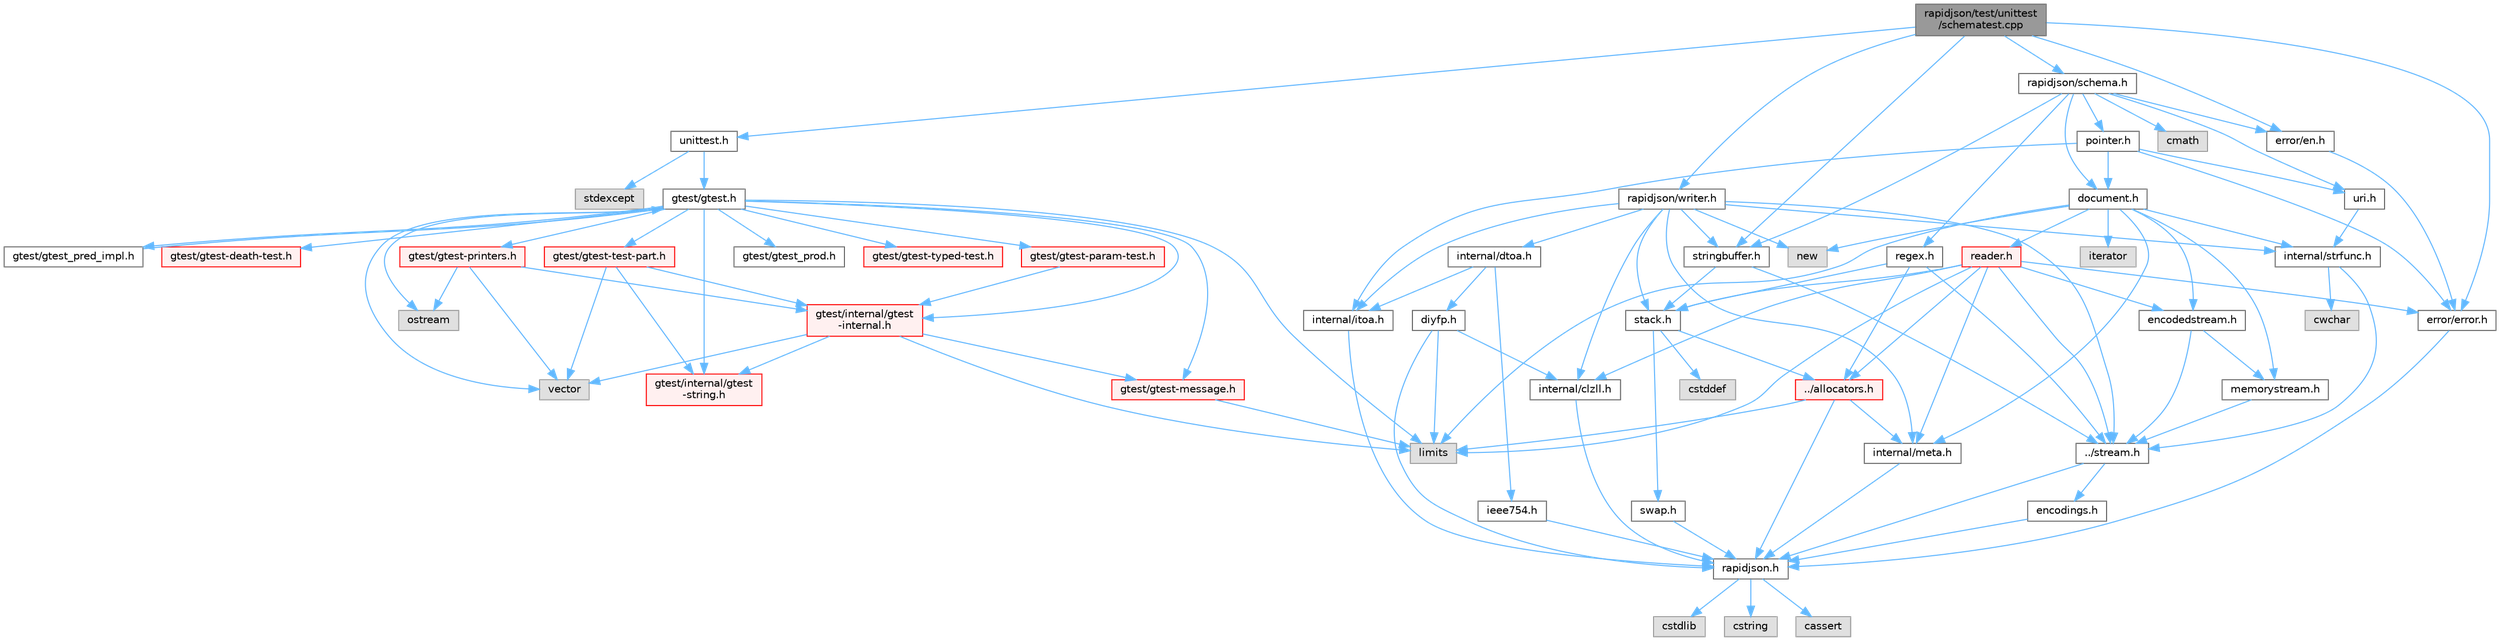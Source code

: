 digraph "rapidjson/test/unittest/schematest.cpp"
{
 // LATEX_PDF_SIZE
  bgcolor="transparent";
  edge [fontname=Helvetica,fontsize=10,labelfontname=Helvetica,labelfontsize=10];
  node [fontname=Helvetica,fontsize=10,shape=box,height=0.2,width=0.4];
  Node1 [id="Node000001",label="rapidjson/test/unittest\l/schematest.cpp",height=0.2,width=0.4,color="gray40", fillcolor="grey60", style="filled", fontcolor="black",tooltip=" "];
  Node1 -> Node2 [id="edge1_Node000001_Node000002",color="steelblue1",style="solid",tooltip=" "];
  Node2 [id="Node000002",label="unittest.h",height=0.2,width=0.4,color="grey40", fillcolor="white", style="filled",URL="$unittest_8h.html",tooltip=" "];
  Node2 -> Node3 [id="edge2_Node000002_Node000003",color="steelblue1",style="solid",tooltip=" "];
  Node3 [id="Node000003",label="gtest/gtest.h",height=0.2,width=0.4,color="grey40", fillcolor="white", style="filled",URL="$gtest_8h.html",tooltip=" "];
  Node3 -> Node4 [id="edge3_Node000003_Node000004",color="steelblue1",style="solid",tooltip=" "];
  Node4 [id="Node000004",label="limits",height=0.2,width=0.4,color="grey60", fillcolor="#E0E0E0", style="filled",tooltip=" "];
  Node3 -> Node5 [id="edge4_Node000003_Node000005",color="steelblue1",style="solid",tooltip=" "];
  Node5 [id="Node000005",label="ostream",height=0.2,width=0.4,color="grey60", fillcolor="#E0E0E0", style="filled",tooltip=" "];
  Node3 -> Node6 [id="edge5_Node000003_Node000006",color="steelblue1",style="solid",tooltip=" "];
  Node6 [id="Node000006",label="vector",height=0.2,width=0.4,color="grey60", fillcolor="#E0E0E0", style="filled",tooltip=" "];
  Node3 -> Node7 [id="edge6_Node000003_Node000007",color="steelblue1",style="solid",tooltip=" "];
  Node7 [id="Node000007",label="gtest/internal/gtest\l-internal.h",height=0.2,width=0.4,color="red", fillcolor="#FFF0F0", style="filled",URL="$gtest-internal_8h.html",tooltip=" "];
  Node7 -> Node4 [id="edge7_Node000007_Node000004",color="steelblue1",style="solid",tooltip=" "];
  Node7 -> Node6 [id="edge8_Node000007_Node000006",color="steelblue1",style="solid",tooltip=" "];
  Node7 -> Node44 [id="edge9_Node000007_Node000044",color="steelblue1",style="solid",tooltip=" "];
  Node44 [id="Node000044",label="gtest/gtest-message.h",height=0.2,width=0.4,color="red", fillcolor="#FFF0F0", style="filled",URL="$gtest-message_8h.html",tooltip=" "];
  Node44 -> Node4 [id="edge10_Node000044_Node000004",color="steelblue1",style="solid",tooltip=" "];
  Node7 -> Node46 [id="edge11_Node000007_Node000046",color="steelblue1",style="solid",tooltip=" "];
  Node46 [id="Node000046",label="gtest/internal/gtest\l-string.h",height=0.2,width=0.4,color="red", fillcolor="#FFF0F0", style="filled",URL="$gtest-string_8h.html",tooltip=" "];
  Node3 -> Node46 [id="edge12_Node000003_Node000046",color="steelblue1",style="solid",tooltip=" "];
  Node3 -> Node48 [id="edge13_Node000003_Node000048",color="steelblue1",style="solid",tooltip=" "];
  Node48 [id="Node000048",label="gtest/gtest-death-test.h",height=0.2,width=0.4,color="red", fillcolor="#FFF0F0", style="filled",URL="$gtest-death-test_8h.html",tooltip=" "];
  Node3 -> Node44 [id="edge14_Node000003_Node000044",color="steelblue1",style="solid",tooltip=" "];
  Node3 -> Node50 [id="edge15_Node000003_Node000050",color="steelblue1",style="solid",tooltip=" "];
  Node50 [id="Node000050",label="gtest/gtest-param-test.h",height=0.2,width=0.4,color="red", fillcolor="#FFF0F0", style="filled",URL="$gtest-param-test_8h.html",tooltip=" "];
  Node50 -> Node7 [id="edge16_Node000050_Node000007",color="steelblue1",style="solid",tooltip=" "];
  Node3 -> Node55 [id="edge17_Node000003_Node000055",color="steelblue1",style="solid",tooltip=" "];
  Node55 [id="Node000055",label="gtest/gtest-printers.h",height=0.2,width=0.4,color="red", fillcolor="#FFF0F0", style="filled",URL="$gtest-printers_8h.html",tooltip=" "];
  Node55 -> Node5 [id="edge18_Node000055_Node000005",color="steelblue1",style="solid",tooltip=" "];
  Node55 -> Node6 [id="edge19_Node000055_Node000006",color="steelblue1",style="solid",tooltip=" "];
  Node55 -> Node7 [id="edge20_Node000055_Node000007",color="steelblue1",style="solid",tooltip=" "];
  Node3 -> Node58 [id="edge21_Node000003_Node000058",color="steelblue1",style="solid",tooltip=" "];
  Node58 [id="Node000058",label="gtest/gtest_prod.h",height=0.2,width=0.4,color="grey40", fillcolor="white", style="filled",URL="$gtest__prod_8h.html",tooltip=" "];
  Node3 -> Node59 [id="edge22_Node000003_Node000059",color="steelblue1",style="solid",tooltip=" "];
  Node59 [id="Node000059",label="gtest/gtest-test-part.h",height=0.2,width=0.4,color="red", fillcolor="#FFF0F0", style="filled",URL="$gtest-test-part_8h.html",tooltip=" "];
  Node59 -> Node6 [id="edge23_Node000059_Node000006",color="steelblue1",style="solid",tooltip=" "];
  Node59 -> Node7 [id="edge24_Node000059_Node000007",color="steelblue1",style="solid",tooltip=" "];
  Node59 -> Node46 [id="edge25_Node000059_Node000046",color="steelblue1",style="solid",tooltip=" "];
  Node3 -> Node61 [id="edge26_Node000003_Node000061",color="steelblue1",style="solid",tooltip=" "];
  Node61 [id="Node000061",label="gtest/gtest-typed-test.h",height=0.2,width=0.4,color="red", fillcolor="#FFF0F0", style="filled",URL="$gtest-typed-test_8h.html",tooltip=" "];
  Node3 -> Node62 [id="edge27_Node000003_Node000062",color="steelblue1",style="solid",tooltip=" "];
  Node62 [id="Node000062",label="gtest/gtest_pred_impl.h",height=0.2,width=0.4,color="grey40", fillcolor="white", style="filled",URL="$gtest__pred__impl_8h.html",tooltip=" "];
  Node62 -> Node3 [id="edge28_Node000062_Node000003",color="steelblue1",style="solid",tooltip=" "];
  Node2 -> Node63 [id="edge29_Node000002_Node000063",color="steelblue1",style="solid",tooltip=" "];
  Node63 [id="Node000063",label="stdexcept",height=0.2,width=0.4,color="grey60", fillcolor="#E0E0E0", style="filled",tooltip=" "];
  Node1 -> Node64 [id="edge30_Node000001_Node000064",color="steelblue1",style="solid",tooltip=" "];
  Node64 [id="Node000064",label="rapidjson/schema.h",height=0.2,width=0.4,color="grey40", fillcolor="white", style="filled",URL="$schema_8h.html",tooltip=" "];
  Node64 -> Node65 [id="edge31_Node000064_Node000065",color="steelblue1",style="solid",tooltip=" "];
  Node65 [id="Node000065",label="document.h",height=0.2,width=0.4,color="grey40", fillcolor="white", style="filled",URL="$document_8h.html",tooltip=" "];
  Node65 -> Node66 [id="edge32_Node000065_Node000066",color="steelblue1",style="solid",tooltip=" "];
  Node66 [id="Node000066",label="reader.h",height=0.2,width=0.4,color="red", fillcolor="#FFF0F0", style="filled",URL="$reader_8h.html",tooltip=" "];
  Node66 -> Node26 [id="edge33_Node000066_Node000026",color="steelblue1",style="solid",tooltip=" "];
  Node26 [id="Node000026",label="../allocators.h",height=0.2,width=0.4,color="red", fillcolor="#FFF0F0", style="filled",URL="$allocators_8h.html",tooltip=" "];
  Node26 -> Node27 [id="edge34_Node000026_Node000027",color="steelblue1",style="solid",tooltip=" "];
  Node27 [id="Node000027",label="rapidjson.h",height=0.2,width=0.4,color="grey40", fillcolor="white", style="filled",URL="$rapidjson_8h.html",tooltip="common definitions and configuration"];
  Node27 -> Node28 [id="edge35_Node000027_Node000028",color="steelblue1",style="solid",tooltip=" "];
  Node28 [id="Node000028",label="cstdlib",height=0.2,width=0.4,color="grey60", fillcolor="#E0E0E0", style="filled",tooltip=" "];
  Node27 -> Node29 [id="edge36_Node000027_Node000029",color="steelblue1",style="solid",tooltip=" "];
  Node29 [id="Node000029",label="cstring",height=0.2,width=0.4,color="grey60", fillcolor="#E0E0E0", style="filled",tooltip=" "];
  Node27 -> Node30 [id="edge37_Node000027_Node000030",color="steelblue1",style="solid",tooltip=" "];
  Node30 [id="Node000030",label="cassert",height=0.2,width=0.4,color="grey60", fillcolor="#E0E0E0", style="filled",tooltip=" "];
  Node26 -> Node31 [id="edge38_Node000026_Node000031",color="steelblue1",style="solid",tooltip=" "];
  Node31 [id="Node000031",label="internal/meta.h",height=0.2,width=0.4,color="grey40", fillcolor="white", style="filled",URL="$meta_8h.html",tooltip=" "];
  Node31 -> Node27 [id="edge39_Node000031_Node000027",color="steelblue1",style="solid",tooltip=" "];
  Node26 -> Node4 [id="edge40_Node000026_Node000004",color="steelblue1",style="solid",tooltip=" "];
  Node66 -> Node33 [id="edge41_Node000066_Node000033",color="steelblue1",style="solid",tooltip=" "];
  Node33 [id="Node000033",label="../stream.h",height=0.2,width=0.4,color="grey40", fillcolor="white", style="filled",URL="$stream_8h.html",tooltip=" "];
  Node33 -> Node27 [id="edge42_Node000033_Node000027",color="steelblue1",style="solid",tooltip=" "];
  Node33 -> Node34 [id="edge43_Node000033_Node000034",color="steelblue1",style="solid",tooltip=" "];
  Node34 [id="Node000034",label="encodings.h",height=0.2,width=0.4,color="grey40", fillcolor="white", style="filled",URL="$encodings_8h.html",tooltip=" "];
  Node34 -> Node27 [id="edge44_Node000034_Node000027",color="steelblue1",style="solid",tooltip=" "];
  Node66 -> Node67 [id="edge45_Node000066_Node000067",color="steelblue1",style="solid",tooltip=" "];
  Node67 [id="Node000067",label="encodedstream.h",height=0.2,width=0.4,color="grey40", fillcolor="white", style="filled",URL="$encodedstream_8h.html",tooltip=" "];
  Node67 -> Node33 [id="edge46_Node000067_Node000033",color="steelblue1",style="solid",tooltip=" "];
  Node67 -> Node68 [id="edge47_Node000067_Node000068",color="steelblue1",style="solid",tooltip=" "];
  Node68 [id="Node000068",label="memorystream.h",height=0.2,width=0.4,color="grey40", fillcolor="white", style="filled",URL="$memorystream_8h.html",tooltip=" "];
  Node68 -> Node33 [id="edge48_Node000068_Node000033",color="steelblue1",style="solid",tooltip=" "];
  Node66 -> Node69 [id="edge49_Node000066_Node000069",color="steelblue1",style="solid",tooltip=" "];
  Node69 [id="Node000069",label="internal/clzll.h",height=0.2,width=0.4,color="grey40", fillcolor="white", style="filled",URL="$clzll_8h.html",tooltip=" "];
  Node69 -> Node27 [id="edge50_Node000069_Node000027",color="steelblue1",style="solid",tooltip=" "];
  Node66 -> Node31 [id="edge51_Node000066_Node000031",color="steelblue1",style="solid",tooltip=" "];
  Node66 -> Node35 [id="edge52_Node000066_Node000035",color="steelblue1",style="solid",tooltip=" "];
  Node35 [id="Node000035",label="stack.h",height=0.2,width=0.4,color="grey40", fillcolor="white", style="filled",URL="$stack_8h.html",tooltip=" "];
  Node35 -> Node26 [id="edge53_Node000035_Node000026",color="steelblue1",style="solid",tooltip=" "];
  Node35 -> Node36 [id="edge54_Node000035_Node000036",color="steelblue1",style="solid",tooltip=" "];
  Node36 [id="Node000036",label="swap.h",height=0.2,width=0.4,color="grey40", fillcolor="white", style="filled",URL="$swap_8h.html",tooltip=" "];
  Node36 -> Node27 [id="edge55_Node000036_Node000027",color="steelblue1",style="solid",tooltip=" "];
  Node35 -> Node37 [id="edge56_Node000035_Node000037",color="steelblue1",style="solid",tooltip=" "];
  Node37 [id="Node000037",label="cstddef",height=0.2,width=0.4,color="grey60", fillcolor="#E0E0E0", style="filled",tooltip=" "];
  Node66 -> Node4 [id="edge57_Node000066_Node000004",color="steelblue1",style="solid",tooltip=" "];
  Node66 -> Node76 [id="edge58_Node000066_Node000076",color="steelblue1",style="solid",tooltip=" "];
  Node76 [id="Node000076",label="error/error.h",height=0.2,width=0.4,color="grey40", fillcolor="white", style="filled",URL="$error_8h.html",tooltip=" "];
  Node76 -> Node27 [id="edge59_Node000076_Node000027",color="steelblue1",style="solid",tooltip=" "];
  Node65 -> Node31 [id="edge60_Node000065_Node000031",color="steelblue1",style="solid",tooltip=" "];
  Node65 -> Node77 [id="edge61_Node000065_Node000077",color="steelblue1",style="solid",tooltip=" "];
  Node77 [id="Node000077",label="internal/strfunc.h",height=0.2,width=0.4,color="grey40", fillcolor="white", style="filled",URL="$strfunc_8h.html",tooltip=" "];
  Node77 -> Node33 [id="edge62_Node000077_Node000033",color="steelblue1",style="solid",tooltip=" "];
  Node77 -> Node78 [id="edge63_Node000077_Node000078",color="steelblue1",style="solid",tooltip=" "];
  Node78 [id="Node000078",label="cwchar",height=0.2,width=0.4,color="grey60", fillcolor="#E0E0E0", style="filled",tooltip=" "];
  Node65 -> Node68 [id="edge64_Node000065_Node000068",color="steelblue1",style="solid",tooltip=" "];
  Node65 -> Node67 [id="edge65_Node000065_Node000067",color="steelblue1",style="solid",tooltip=" "];
  Node65 -> Node79 [id="edge66_Node000065_Node000079",color="steelblue1",style="solid",tooltip=" "];
  Node79 [id="Node000079",label="new",height=0.2,width=0.4,color="grey60", fillcolor="#E0E0E0", style="filled",tooltip=" "];
  Node65 -> Node4 [id="edge67_Node000065_Node000004",color="steelblue1",style="solid",tooltip=" "];
  Node65 -> Node52 [id="edge68_Node000065_Node000052",color="steelblue1",style="solid",tooltip=" "];
  Node52 [id="Node000052",label="iterator",height=0.2,width=0.4,color="grey60", fillcolor="#E0E0E0", style="filled",tooltip=" "];
  Node64 -> Node80 [id="edge69_Node000064_Node000080",color="steelblue1",style="solid",tooltip=" "];
  Node80 [id="Node000080",label="pointer.h",height=0.2,width=0.4,color="grey40", fillcolor="white", style="filled",URL="$pointer_8h.html",tooltip=" "];
  Node80 -> Node65 [id="edge70_Node000080_Node000065",color="steelblue1",style="solid",tooltip=" "];
  Node80 -> Node81 [id="edge71_Node000080_Node000081",color="steelblue1",style="solid",tooltip=" "];
  Node81 [id="Node000081",label="uri.h",height=0.2,width=0.4,color="grey40", fillcolor="white", style="filled",URL="$uri_8h.html",tooltip=" "];
  Node81 -> Node77 [id="edge72_Node000081_Node000077",color="steelblue1",style="solid",tooltip=" "];
  Node80 -> Node82 [id="edge73_Node000080_Node000082",color="steelblue1",style="solid",tooltip=" "];
  Node82 [id="Node000082",label="internal/itoa.h",height=0.2,width=0.4,color="grey40", fillcolor="white", style="filled",URL="$itoa_8h.html",tooltip=" "];
  Node82 -> Node27 [id="edge74_Node000082_Node000027",color="steelblue1",style="solid",tooltip=" "];
  Node80 -> Node76 [id="edge75_Node000080_Node000076",color="steelblue1",style="solid",tooltip=" "];
  Node64 -> Node83 [id="edge76_Node000064_Node000083",color="steelblue1",style="solid",tooltip=" "];
  Node83 [id="Node000083",label="stringbuffer.h",height=0.2,width=0.4,color="grey40", fillcolor="white", style="filled",URL="$stringbuffer_8h.html",tooltip=" "];
  Node83 -> Node33 [id="edge77_Node000083_Node000033",color="steelblue1",style="solid",tooltip=" "];
  Node83 -> Node35 [id="edge78_Node000083_Node000035",color="steelblue1",style="solid",tooltip=" "];
  Node64 -> Node84 [id="edge79_Node000064_Node000084",color="steelblue1",style="solid",tooltip=" "];
  Node84 [id="Node000084",label="error/en.h",height=0.2,width=0.4,color="grey40", fillcolor="white", style="filled",URL="$en_8h.html",tooltip=" "];
  Node84 -> Node76 [id="edge80_Node000084_Node000076",color="steelblue1",style="solid",tooltip=" "];
  Node64 -> Node81 [id="edge81_Node000064_Node000081",color="steelblue1",style="solid",tooltip=" "];
  Node64 -> Node85 [id="edge82_Node000064_Node000085",color="steelblue1",style="solid",tooltip=" "];
  Node85 [id="Node000085",label="cmath",height=0.2,width=0.4,color="grey60", fillcolor="#E0E0E0", style="filled",tooltip=" "];
  Node64 -> Node25 [id="edge83_Node000064_Node000025",color="steelblue1",style="solid",tooltip=" "];
  Node25 [id="Node000025",label="regex.h",height=0.2,width=0.4,color="grey40", fillcolor="white", style="filled",URL="$regex_8h.html",tooltip=" "];
  Node25 -> Node26 [id="edge84_Node000025_Node000026",color="steelblue1",style="solid",tooltip=" "];
  Node25 -> Node33 [id="edge85_Node000025_Node000033",color="steelblue1",style="solid",tooltip=" "];
  Node25 -> Node35 [id="edge86_Node000025_Node000035",color="steelblue1",style="solid",tooltip=" "];
  Node1 -> Node83 [id="edge87_Node000001_Node000083",color="steelblue1",style="solid",tooltip=" "];
  Node1 -> Node86 [id="edge88_Node000001_Node000086",color="steelblue1",style="solid",tooltip=" "];
  Node86 [id="Node000086",label="rapidjson/writer.h",height=0.2,width=0.4,color="grey40", fillcolor="white", style="filled",URL="$writer_8h.html",tooltip=" "];
  Node86 -> Node33 [id="edge89_Node000086_Node000033",color="steelblue1",style="solid",tooltip=" "];
  Node86 -> Node69 [id="edge90_Node000086_Node000069",color="steelblue1",style="solid",tooltip=" "];
  Node86 -> Node31 [id="edge91_Node000086_Node000031",color="steelblue1",style="solid",tooltip=" "];
  Node86 -> Node35 [id="edge92_Node000086_Node000035",color="steelblue1",style="solid",tooltip=" "];
  Node86 -> Node77 [id="edge93_Node000086_Node000077",color="steelblue1",style="solid",tooltip=" "];
  Node86 -> Node87 [id="edge94_Node000086_Node000087",color="steelblue1",style="solid",tooltip=" "];
  Node87 [id="Node000087",label="internal/dtoa.h",height=0.2,width=0.4,color="grey40", fillcolor="white", style="filled",URL="$dtoa_8h.html",tooltip=" "];
  Node87 -> Node82 [id="edge95_Node000087_Node000082",color="steelblue1",style="solid",tooltip=" "];
  Node87 -> Node73 [id="edge96_Node000087_Node000073",color="steelblue1",style="solid",tooltip=" "];
  Node73 [id="Node000073",label="diyfp.h",height=0.2,width=0.4,color="grey40", fillcolor="white", style="filled",URL="$diyfp_8h.html",tooltip=" "];
  Node73 -> Node27 [id="edge97_Node000073_Node000027",color="steelblue1",style="solid",tooltip=" "];
  Node73 -> Node69 [id="edge98_Node000073_Node000069",color="steelblue1",style="solid",tooltip=" "];
  Node73 -> Node4 [id="edge99_Node000073_Node000004",color="steelblue1",style="solid",tooltip=" "];
  Node87 -> Node71 [id="edge100_Node000087_Node000071",color="steelblue1",style="solid",tooltip=" "];
  Node71 [id="Node000071",label="ieee754.h",height=0.2,width=0.4,color="grey40", fillcolor="white", style="filled",URL="$ieee754_8h.html",tooltip=" "];
  Node71 -> Node27 [id="edge101_Node000071_Node000027",color="steelblue1",style="solid",tooltip=" "];
  Node86 -> Node82 [id="edge102_Node000086_Node000082",color="steelblue1",style="solid",tooltip=" "];
  Node86 -> Node83 [id="edge103_Node000086_Node000083",color="steelblue1",style="solid",tooltip=" "];
  Node86 -> Node79 [id="edge104_Node000086_Node000079",color="steelblue1",style="solid",tooltip=" "];
  Node1 -> Node76 [id="edge105_Node000001_Node000076",color="steelblue1",style="solid",tooltip=" "];
  Node1 -> Node84 [id="edge106_Node000001_Node000084",color="steelblue1",style="solid",tooltip=" "];
}
